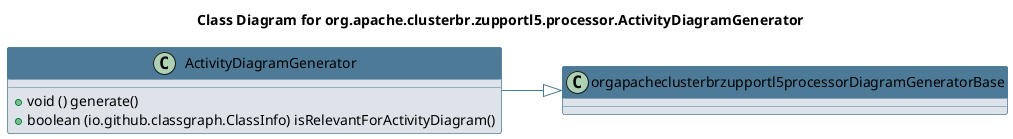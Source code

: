 @startuml 
skinparam class { 
 BackgroundColor #DEE3E9 
 ArrowColor #4D7A97 
 BorderColor #4D7A97 
}
left to right direction 
title Class Diagram for org.apache.clusterbr.zupportl5.processor.ActivityDiagramGenerator
skinparam titleBackgroundColor White
skinparam classHeaderBackgroundColor #4D7A97 
skinparam stereotypeCBackgroundColor #F8981D 

class ActivityDiagramGenerator {
 + void () generate()
 + boolean (io.github.classgraph.ClassInfo) isRelevantForActivityDiagram()
}
ActivityDiagramGenerator --|> orgapacheclusterbrzupportl5processorDiagramGeneratorBase
@enduml